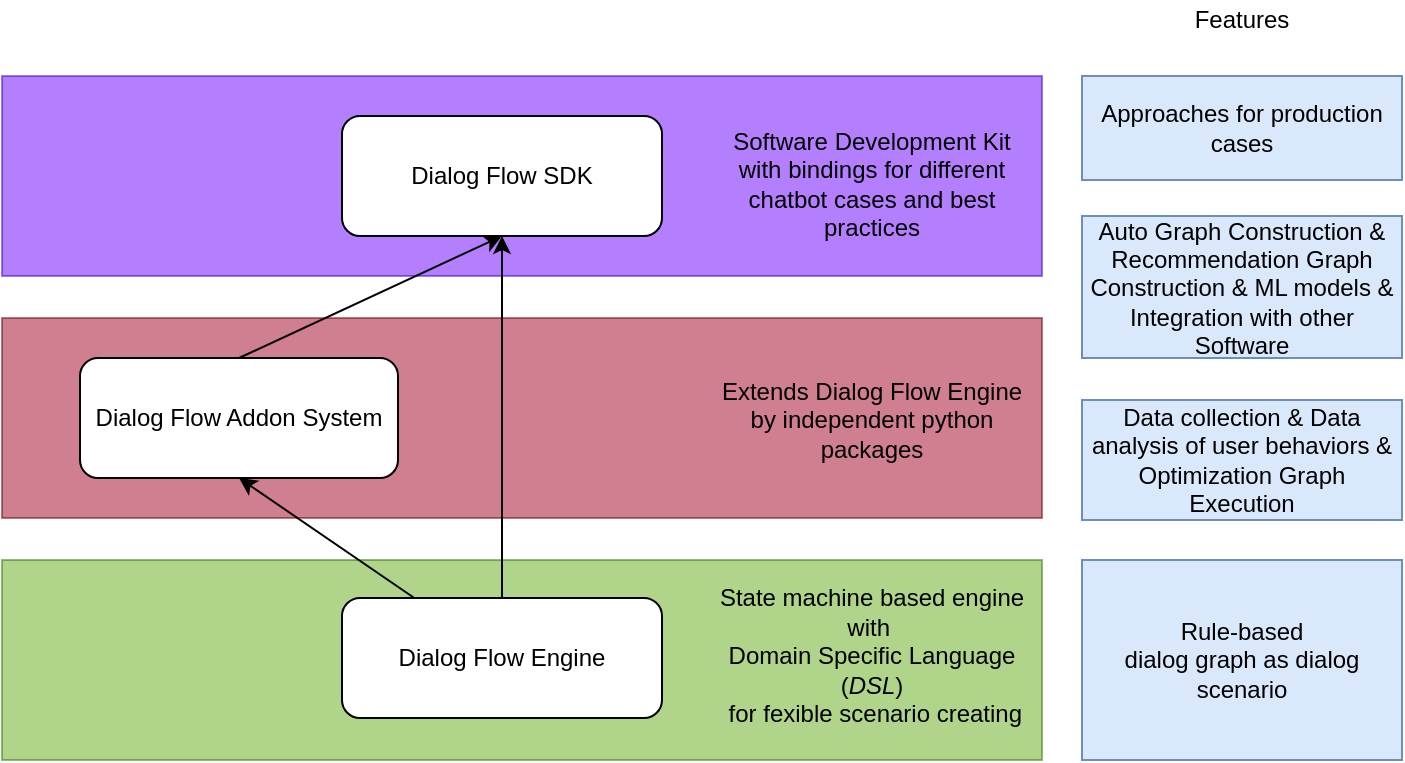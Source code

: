 <mxfile>
    <diagram id="G1IOVDpFXPWN2gBBukcB" name="Page-1">
        <mxGraphModel dx="806" dy="839" grid="1" gridSize="10" guides="1" tooltips="1" connect="1" arrows="1" fold="1" page="1" pageScale="1" pageWidth="850" pageHeight="1100" math="0" shadow="0">
            <root>
                <mxCell id="0"/>
                <mxCell id="1" parent="0"/>
                <mxCell id="32" value="&lt;span&gt;Rule-based&lt;/span&gt;&lt;br&gt;&lt;span&gt;dialog graph as dialog scenario&lt;/span&gt;" style="rounded=0;whiteSpace=wrap;html=1;fillColor=#dae8fc;strokeColor=#6c8ebf;" vertex="1" parent="1">
                    <mxGeometry x="620" y="640" width="160" height="100" as="geometry"/>
                </mxCell>
                <mxCell id="29" value="" style="rounded=0;whiteSpace=wrap;html=1;opacity=50;fillColor=#6a00ff;strokeColor=#3700CC;fontColor=#ffffff;" parent="1" vertex="1">
                    <mxGeometry x="80" y="398" width="520" height="100" as="geometry"/>
                </mxCell>
                <mxCell id="27" value="" style="rounded=0;whiteSpace=wrap;html=1;opacity=50;fillColor=#a20025;strokeColor=#6F0000;fontColor=#ffffff;" parent="1" vertex="1">
                    <mxGeometry x="80" y="519" width="520" height="100" as="geometry"/>
                </mxCell>
                <mxCell id="24" value="" style="rounded=0;whiteSpace=wrap;html=1;opacity=50;fillColor=#60a917;strokeColor=#2D7600;fontColor=#ffffff;" parent="1" vertex="1">
                    <mxGeometry x="80" y="640" width="520" height="100" as="geometry"/>
                </mxCell>
                <mxCell id="17" value="" style="edgeStyle=none;html=1;entryX=0.5;entryY=1;entryDx=0;entryDy=0;" parent="1" source="15" target="18" edge="1">
                    <mxGeometry relative="1" as="geometry">
                        <mxPoint x="460" y="609" as="targetPoint"/>
                    </mxGeometry>
                </mxCell>
                <mxCell id="23" style="edgeStyle=none;html=1;exitX=0.5;exitY=0;exitDx=0;exitDy=0;entryX=0.5;entryY=1;entryDx=0;entryDy=0;" parent="1" source="15" target="21" edge="1">
                    <mxGeometry relative="1" as="geometry"/>
                </mxCell>
                <mxCell id="15" value="Dialog Flow Engine" style="rounded=1;whiteSpace=wrap;html=1;" parent="1" vertex="1">
                    <mxGeometry x="250" y="659" width="160" height="60" as="geometry"/>
                </mxCell>
                <mxCell id="22" style="edgeStyle=none;html=1;exitX=0.5;exitY=0;exitDx=0;exitDy=0;entryX=0.5;entryY=1;entryDx=0;entryDy=0;" parent="1" source="18" target="21" edge="1">
                    <mxGeometry relative="1" as="geometry"/>
                </mxCell>
                <mxCell id="18" value="Dialog Flow Addon System" style="rounded=1;whiteSpace=wrap;html=1;" parent="1" vertex="1">
                    <mxGeometry x="119" y="539" width="159" height="60" as="geometry"/>
                </mxCell>
                <mxCell id="21" value="Dialog Flow SDK" style="rounded=1;whiteSpace=wrap;html=1;" parent="1" vertex="1">
                    <mxGeometry x="250" y="418" width="160" height="60" as="geometry"/>
                </mxCell>
                <mxCell id="26" value="&lt;span class=&quot;text&quot; lang=&quot;en&quot;&gt;&lt;span class=&quot;VIiyi&quot; lang=&quot;en&quot;&gt;&lt;span class=&quot;JLqJ4b ChMk0b&quot;&gt;&lt;span&gt;State machine based engine with&amp;nbsp;&lt;/span&gt;&lt;/span&gt;&lt;/span&gt;&lt;br&gt;Domain Specific Language (&lt;em&gt;DSL&lt;/em&gt;)&lt;br&gt;&amp;nbsp;for fexible scenario creating&lt;br&gt;&amp;nbsp;&lt;/span&gt;" style="text;html=1;strokeColor=none;fillColor=none;align=center;verticalAlign=middle;whiteSpace=wrap;rounded=0;opacity=50;" parent="1" vertex="1">
                    <mxGeometry x="430" y="655" width="170" height="80" as="geometry"/>
                </mxCell>
                <mxCell id="28" value="Extends Dialog Flow Engine by&amp;nbsp;&lt;span class=&quot;VIiyi&quot; lang=&quot;en&quot;&gt;independent python packages&lt;/span&gt;" style="text;html=1;strokeColor=none;fillColor=none;align=center;verticalAlign=middle;whiteSpace=wrap;rounded=0;opacity=50;" parent="1" vertex="1">
                    <mxGeometry x="430" y="530" width="170" height="80" as="geometry"/>
                </mxCell>
                <mxCell id="30" value="Software Development Kit&lt;br&gt;with bindings for different chatbot cases and best practices" style="text;html=1;strokeColor=none;fillColor=none;align=center;verticalAlign=middle;whiteSpace=wrap;rounded=0;opacity=50;" parent="1" vertex="1">
                    <mxGeometry x="430" y="412" width="170" height="80" as="geometry"/>
                </mxCell>
                <mxCell id="31" value="Features" style="text;html=1;strokeColor=none;fillColor=none;align=center;verticalAlign=middle;whiteSpace=wrap;rounded=0;" vertex="1" parent="1">
                    <mxGeometry x="620" y="360" width="160" height="20" as="geometry"/>
                </mxCell>
                <mxCell id="36" value="Data collection &amp;amp; Data analysis of user behaviors &amp;amp; Optimization Graph Execution" style="rounded=0;whiteSpace=wrap;html=1;fillColor=#dae8fc;strokeColor=#6c8ebf;" vertex="1" parent="1">
                    <mxGeometry x="620" y="560" width="160" height="60" as="geometry"/>
                </mxCell>
                <mxCell id="37" value="Auto Graph Construction &amp;amp; Recommendation Graph Construction &amp;amp; ML models &amp;amp; Integration with other Software" style="rounded=0;whiteSpace=wrap;html=1;fillColor=#dae8fc;strokeColor=#6c8ebf;" vertex="1" parent="1">
                    <mxGeometry x="620" y="468" width="160" height="71" as="geometry"/>
                </mxCell>
                <mxCell id="38" value="Approaches for production cases" style="rounded=0;whiteSpace=wrap;html=1;fillColor=#dae8fc;strokeColor=#6c8ebf;" vertex="1" parent="1">
                    <mxGeometry x="620" y="398" width="160" height="52" as="geometry"/>
                </mxCell>
            </root>
        </mxGraphModel>
    </diagram>
</mxfile>